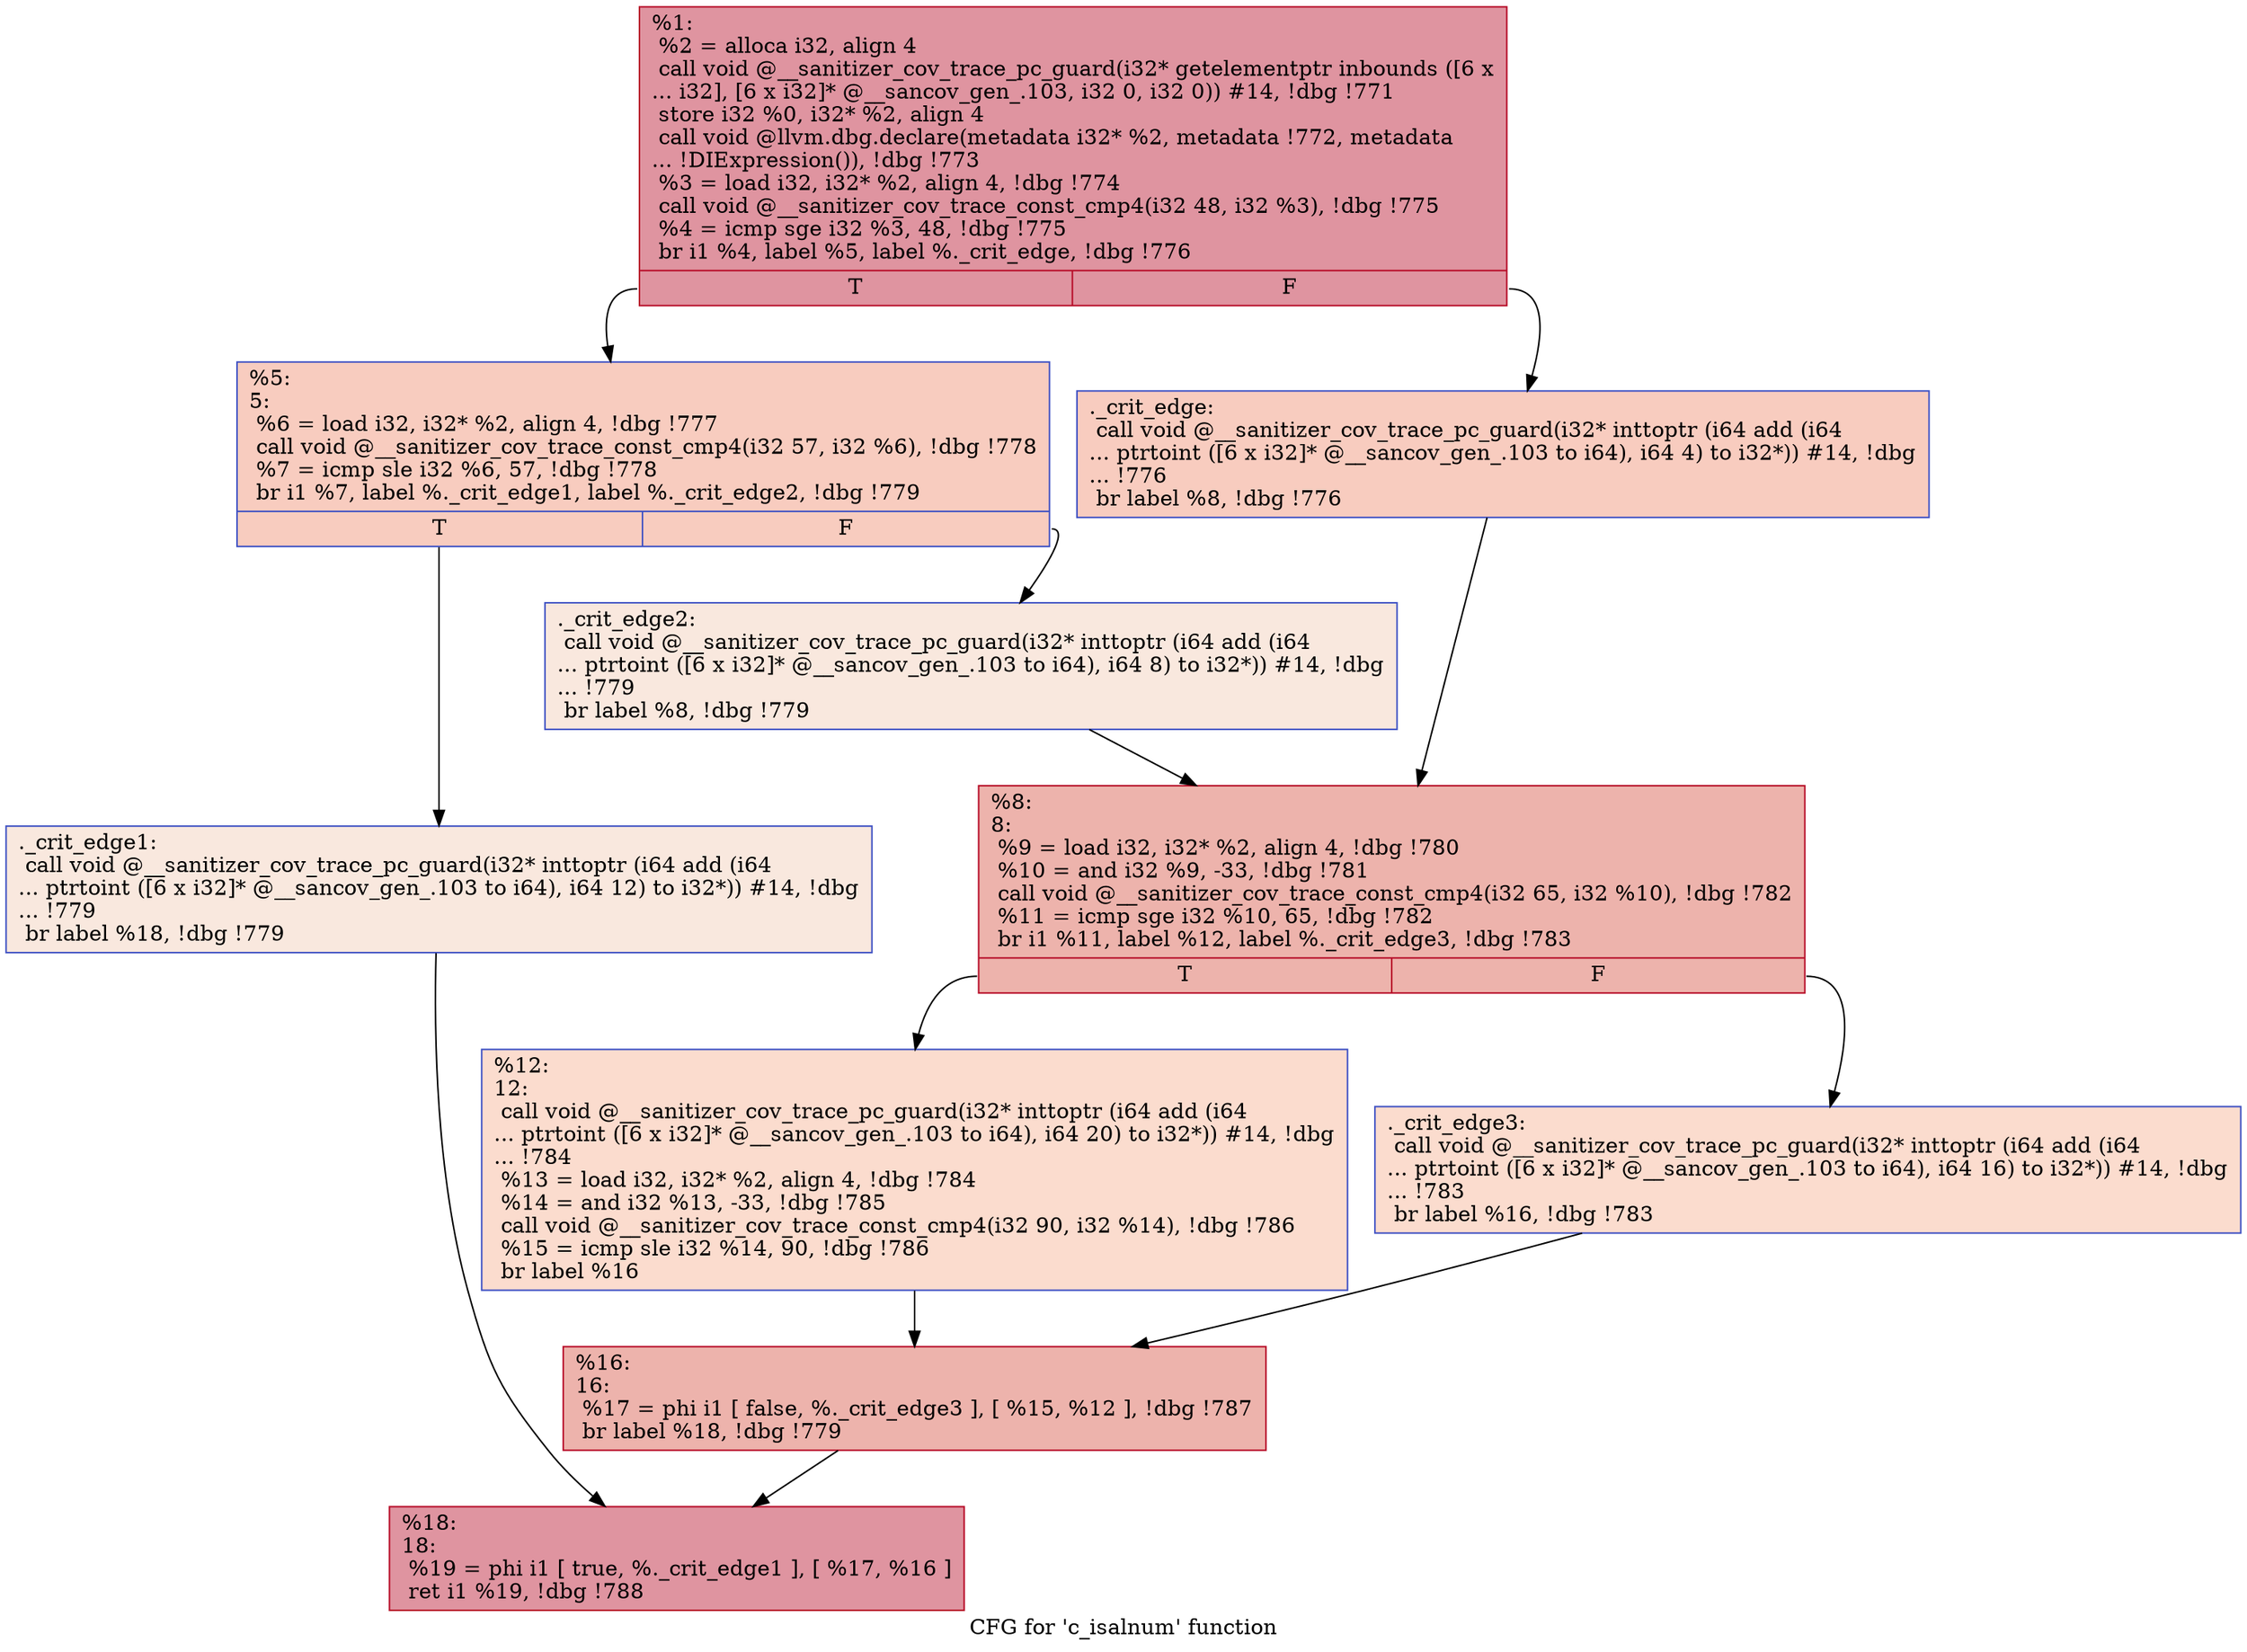 digraph "CFG for 'c_isalnum' function" {
	label="CFG for 'c_isalnum' function";

	Node0x55555595bf00 [shape=record,color="#b70d28ff", style=filled, fillcolor="#b70d2870",label="{%1:\l  %2 = alloca i32, align 4\l  call void @__sanitizer_cov_trace_pc_guard(i32* getelementptr inbounds ([6 x\l... i32], [6 x i32]* @__sancov_gen_.103, i32 0, i32 0)) #14, !dbg !771\l  store i32 %0, i32* %2, align 4\l  call void @llvm.dbg.declare(metadata i32* %2, metadata !772, metadata\l... !DIExpression()), !dbg !773\l  %3 = load i32, i32* %2, align 4, !dbg !774\l  call void @__sanitizer_cov_trace_const_cmp4(i32 48, i32 %3), !dbg !775\l  %4 = icmp sge i32 %3, 48, !dbg !775\l  br i1 %4, label %5, label %._crit_edge, !dbg !776\l|{<s0>T|<s1>F}}"];
	Node0x55555595bf00:s0 -> Node0x55555595c140;
	Node0x55555595bf00:s1 -> Node0x55555595c0f0;
	Node0x55555595c0f0 [shape=record,color="#3d50c3ff", style=filled, fillcolor="#f08b6e70",label="{._crit_edge:                                      \l  call void @__sanitizer_cov_trace_pc_guard(i32* inttoptr (i64 add (i64\l... ptrtoint ([6 x i32]* @__sancov_gen_.103 to i64), i64 4) to i32*)) #14, !dbg\l... !776\l  br label %8, !dbg !776\l}"];
	Node0x55555595c0f0 -> Node0x55555595c230;
	Node0x55555595c140 [shape=record,color="#3d50c3ff", style=filled, fillcolor="#f08b6e70",label="{%5:\l5:                                                \l  %6 = load i32, i32* %2, align 4, !dbg !777\l  call void @__sanitizer_cov_trace_const_cmp4(i32 57, i32 %6), !dbg !778\l  %7 = icmp sle i32 %6, 57, !dbg !778\l  br i1 %7, label %._crit_edge1, label %._crit_edge2, !dbg !779\l|{<s0>T|<s1>F}}"];
	Node0x55555595c140:s0 -> Node0x55555595c1e0;
	Node0x55555595c140:s1 -> Node0x55555595c190;
	Node0x55555595c190 [shape=record,color="#3d50c3ff", style=filled, fillcolor="#f2cab570",label="{._crit_edge2:                                     \l  call void @__sanitizer_cov_trace_pc_guard(i32* inttoptr (i64 add (i64\l... ptrtoint ([6 x i32]* @__sancov_gen_.103 to i64), i64 8) to i32*)) #14, !dbg\l... !779\l  br label %8, !dbg !779\l}"];
	Node0x55555595c190 -> Node0x55555595c230;
	Node0x55555595c1e0 [shape=record,color="#3d50c3ff", style=filled, fillcolor="#f2cab570",label="{._crit_edge1:                                     \l  call void @__sanitizer_cov_trace_pc_guard(i32* inttoptr (i64 add (i64\l... ptrtoint ([6 x i32]* @__sancov_gen_.103 to i64), i64 12) to i32*)) #14, !dbg\l... !779\l  br label %18, !dbg !779\l}"];
	Node0x55555595c1e0 -> Node0x55555595c370;
	Node0x55555595c230 [shape=record,color="#b70d28ff", style=filled, fillcolor="#d6524470",label="{%8:\l8:                                                \l  %9 = load i32, i32* %2, align 4, !dbg !780\l  %10 = and i32 %9, -33, !dbg !781\l  call void @__sanitizer_cov_trace_const_cmp4(i32 65, i32 %10), !dbg !782\l  %11 = icmp sge i32 %10, 65, !dbg !782\l  br i1 %11, label %12, label %._crit_edge3, !dbg !783\l|{<s0>T|<s1>F}}"];
	Node0x55555595c230:s0 -> Node0x55555595c2d0;
	Node0x55555595c230:s1 -> Node0x55555595c280;
	Node0x55555595c280 [shape=record,color="#3d50c3ff", style=filled, fillcolor="#f7af9170",label="{._crit_edge3:                                     \l  call void @__sanitizer_cov_trace_pc_guard(i32* inttoptr (i64 add (i64\l... ptrtoint ([6 x i32]* @__sancov_gen_.103 to i64), i64 16) to i32*)) #14, !dbg\l... !783\l  br label %16, !dbg !783\l}"];
	Node0x55555595c280 -> Node0x55555595c320;
	Node0x55555595c2d0 [shape=record,color="#3d50c3ff", style=filled, fillcolor="#f7af9170",label="{%12:\l12:                                               \l  call void @__sanitizer_cov_trace_pc_guard(i32* inttoptr (i64 add (i64\l... ptrtoint ([6 x i32]* @__sancov_gen_.103 to i64), i64 20) to i32*)) #14, !dbg\l... !784\l  %13 = load i32, i32* %2, align 4, !dbg !784\l  %14 = and i32 %13, -33, !dbg !785\l  call void @__sanitizer_cov_trace_const_cmp4(i32 90, i32 %14), !dbg !786\l  %15 = icmp sle i32 %14, 90, !dbg !786\l  br label %16\l}"];
	Node0x55555595c2d0 -> Node0x55555595c320;
	Node0x55555595c320 [shape=record,color="#b70d28ff", style=filled, fillcolor="#d6524470",label="{%16:\l16:                                               \l  %17 = phi i1 [ false, %._crit_edge3 ], [ %15, %12 ], !dbg !787\l  br label %18, !dbg !779\l}"];
	Node0x55555595c320 -> Node0x55555595c370;
	Node0x55555595c370 [shape=record,color="#b70d28ff", style=filled, fillcolor="#b70d2870",label="{%18:\l18:                                               \l  %19 = phi i1 [ true, %._crit_edge1 ], [ %17, %16 ]\l  ret i1 %19, !dbg !788\l}"];
}
